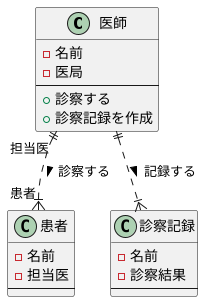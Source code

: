 @startuml 演習3-2
class 医師{
- 名前
- 医局
---
+ 診察する
+ 診察記録を作成
}
class 患者{
- 名前 
- 担当医
---
}
class 診察記録{
- 名前
- 診察結果
---
}
医師"担当医" ||..|{ "患者"患者 :診察する >
医師 ||..|{ 診察記録 :記録する >

@enduml